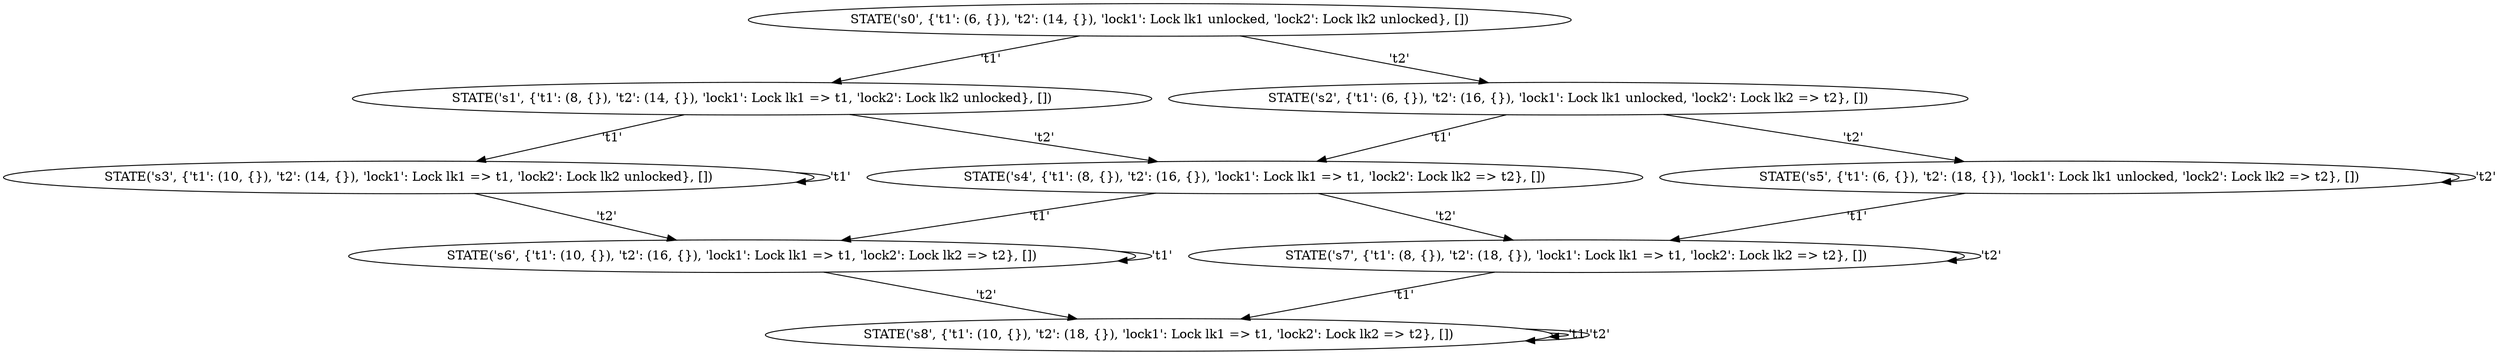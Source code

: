 // The Test Table
digraph {
	"'s0'" [label="STATE('s0', {'t1': (6, {}), 't2': (14, {}), 'lock1': Lock lk1 unlocked, 'lock2': Lock lk2 unlocked}, [])"]
	"'s1'" [label="STATE('s1', {'t1': (8, {}), 't2': (14, {}), 'lock1': Lock lk1 => t1, 'lock2': Lock lk2 unlocked}, [])"]
	"'s2'" [label="STATE('s2', {'t1': (6, {}), 't2': (16, {}), 'lock1': Lock lk1 unlocked, 'lock2': Lock lk2 => t2}, [])"]
	"'s3'" [label="STATE('s3', {'t1': (10, {}), 't2': (14, {}), 'lock1': Lock lk1 => t1, 'lock2': Lock lk2 unlocked}, [])"]
	"'s4'" [label="STATE('s4', {'t1': (8, {}), 't2': (16, {}), 'lock1': Lock lk1 => t1, 'lock2': Lock lk2 => t2}, [])"]
	"'s5'" [label="STATE('s5', {'t1': (6, {}), 't2': (18, {}), 'lock1': Lock lk1 unlocked, 'lock2': Lock lk2 => t2}, [])"]
	"'s6'" [label="STATE('s6', {'t1': (10, {}), 't2': (16, {}), 'lock1': Lock lk1 => t1, 'lock2': Lock lk2 => t2}, [])"]
	"'s7'" [label="STATE('s7', {'t1': (8, {}), 't2': (18, {}), 'lock1': Lock lk1 => t1, 'lock2': Lock lk2 => t2}, [])"]
	"'s8'" [label="STATE('s8', {'t1': (10, {}), 't2': (18, {}), 'lock1': Lock lk1 => t1, 'lock2': Lock lk2 => t2}, [])"]
	"'s0'" -> "'s1'" [label="'t1'"]
	"'s0'" -> "'s2'" [label="'t2'"]
	"'s1'" -> "'s3'" [label="'t1'"]
	"'s1'" -> "'s4'" [label="'t2'"]
	"'s2'" -> "'s4'" [label="'t1'"]
	"'s2'" -> "'s5'" [label="'t2'"]
	"'s3'" -> "'s3'" [label="'t1'"]
	"'s3'" -> "'s6'" [label="'t2'"]
	"'s4'" -> "'s6'" [label="'t1'"]
	"'s4'" -> "'s7'" [label="'t2'"]
	"'s5'" -> "'s7'" [label="'t1'"]
	"'s5'" -> "'s5'" [label="'t2'"]
	"'s6'" -> "'s6'" [label="'t1'"]
	"'s6'" -> "'s8'" [label="'t2'"]
	"'s7'" -> "'s8'" [label="'t1'"]
	"'s7'" -> "'s7'" [label="'t2'"]
	"'s8'" -> "'s8'" [label="'t1'"]
	"'s8'" -> "'s8'" [label="'t2'"]
}
